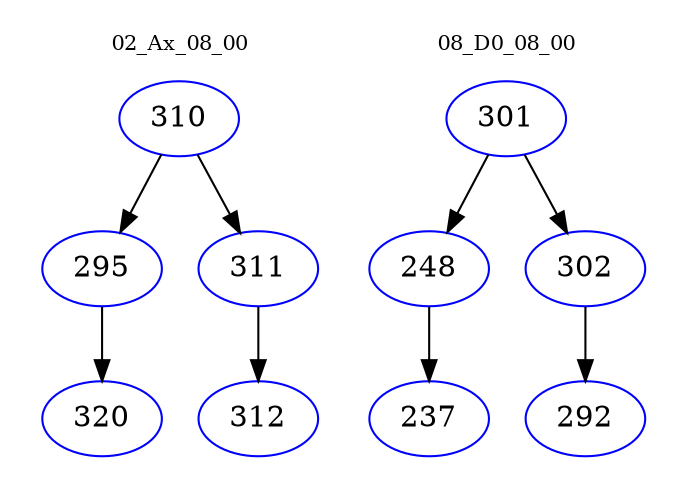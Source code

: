 digraph{
subgraph cluster_0 {
color = white
label = "02_Ax_08_00";
fontsize=10;
T0_310 [label="310", color="blue"]
T0_310 -> T0_295 [color="black"]
T0_295 [label="295", color="blue"]
T0_295 -> T0_320 [color="black"]
T0_320 [label="320", color="blue"]
T0_310 -> T0_311 [color="black"]
T0_311 [label="311", color="blue"]
T0_311 -> T0_312 [color="black"]
T0_312 [label="312", color="blue"]
}
subgraph cluster_1 {
color = white
label = "08_D0_08_00";
fontsize=10;
T1_301 [label="301", color="blue"]
T1_301 -> T1_248 [color="black"]
T1_248 [label="248", color="blue"]
T1_248 -> T1_237 [color="black"]
T1_237 [label="237", color="blue"]
T1_301 -> T1_302 [color="black"]
T1_302 [label="302", color="blue"]
T1_302 -> T1_292 [color="black"]
T1_292 [label="292", color="blue"]
}
}
